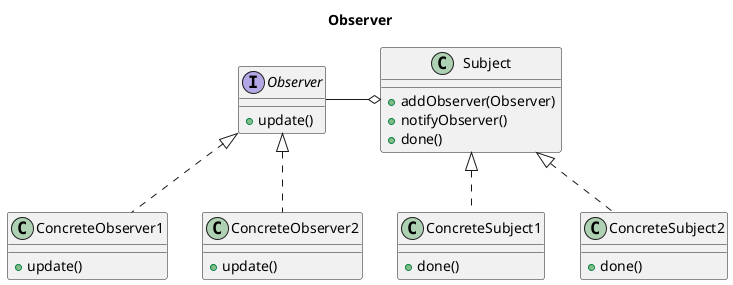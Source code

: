 @startuml
title Observer

interface Observer {
  +update()
}

class ConcreteObserver1 {
  +update()
}
class ConcreteObserver2 {
  +update()
}

class Subject {
  +addObserver(Observer)
  +notifyObserver()
  +done()
}
class ConcreteSubject1 {
  +done()
}
class ConcreteSubject2 {
  +done()
}

Subject o-le- Observer
Observer <|.. ConcreteObserver1
Observer <|.. ConcreteObserver2
Subject <|.. ConcreteSubject1
Subject <|.. ConcreteSubject2

@enduml